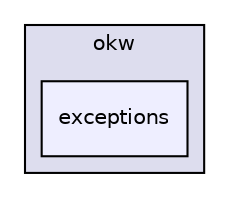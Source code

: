 digraph "/Users/zoltan/git/OKW/core/src/main/java/okw/exceptions" {
  compound=true
  node [ fontsize="10", fontname="Helvetica"];
  edge [ labelfontsize="10", labelfontname="Helvetica"];
  subgraph clusterdir_4033e6e92f3135934576652cf36bd385 {
    graph [ bgcolor="#ddddee", pencolor="black", label="okw" fontname="Helvetica", fontsize="10", URL="dir_4033e6e92f3135934576652cf36bd385.html"]
  dir_b5ca14c5e2ca1a95fa067543d8a54038 [shape=box, label="exceptions", style="filled", fillcolor="#eeeeff", pencolor="black", URL="dir_b5ca14c5e2ca1a95fa067543d8a54038.html"];
  }
}
